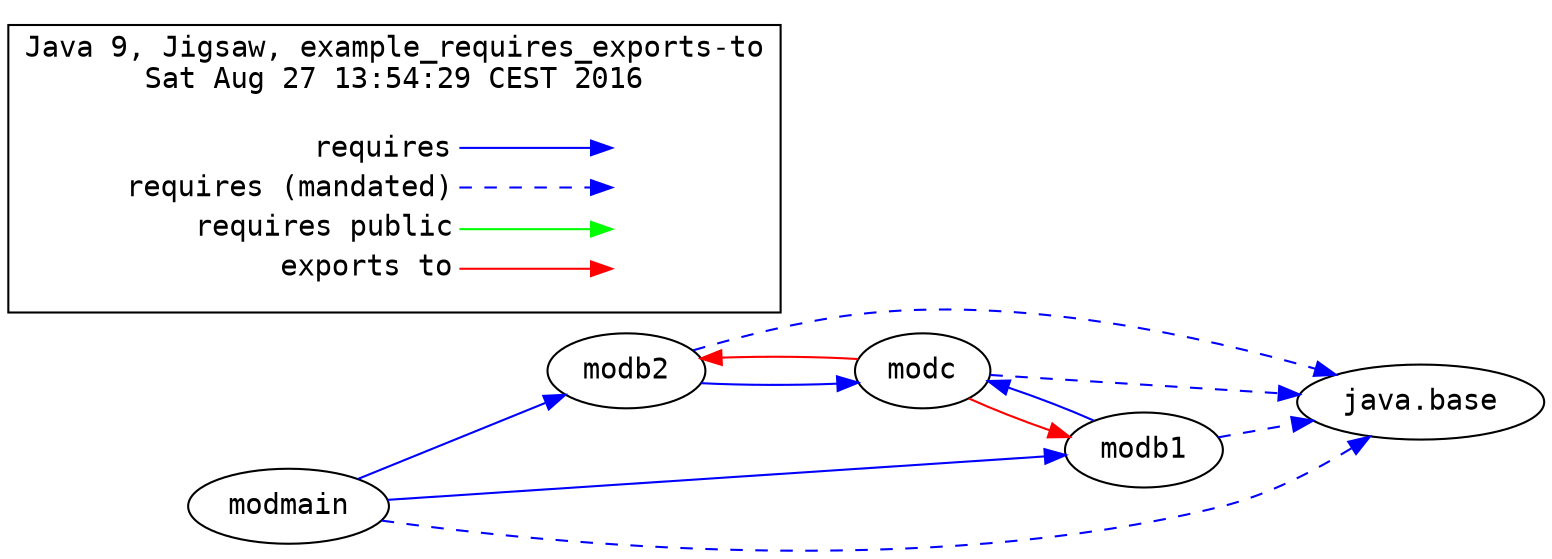 # Created by depvis.JigsawDepVisualizer on Sat Aug 27 13:54:29 CEST 2016
digraph Java9_Dependency_Visualizer {
modb2[fontname="Consolas",shape="ellipse",label="modb2"];
modc[fontname="Consolas",shape="ellipse",label="modc"];
java_base[fontname="Consolas",shape="ellipse",label="java.base"];
modb1[fontname="Consolas",shape="ellipse",label="modb1"];
modmain[fontname="Consolas",shape="ellipse",label="modmain"];
modb2 -> modc[color="#0000ff",fontname="Consolas",fontcolor="#0000ff",weight="8"]
modb2 -> java_base[color="#0000ff",fontname="Consolas",fontcolor="#0000ff",style="dashed",weight="16"]
modb1 -> modc[color="#0000ff",fontname="Consolas",fontcolor="#0000ff",weight="8"]
modb1 -> java_base[color="#0000ff",fontname="Consolas",fontcolor="#0000ff",style="dashed",weight="16"]
modmain -> modb1[color="#0000ff",fontname="Consolas",fontcolor="#0000ff",weight="8"]
modmain -> modb2[color="#0000ff",fontname="Consolas",fontcolor="#0000ff",weight="8"]
modmain -> java_base[color="#0000ff",fontname="Consolas",fontcolor="#0000ff",style="dashed",weight="16"]
modc -> java_base[color="#0000ff",fontname="Consolas",fontcolor="#0000ff",style="dashed",weight="16"]
modc -> modb2[fontname="Consolas",fontcolor="#ff0000",color="#ff0000",weight="2"]
modc -> modb1[fontname="Consolas",fontcolor="#ff0000",color="#ff0000",weight="2"]
rankdir=LR
node [shape=plaintext]
subgraph cluster_01 { 
  label = "Java 9, Jigsaw, example_requires_exports-to
Sat Aug 27 13:54:29 CEST 2016"
  fontname="Consolas"
  key [label=<<table border="0" cellpadding="2" cellspacing="0" cellborder="0">
    <tr><td align="right" port="i1">requires</td></tr>
    <tr><td align="right" port="i2">requires (mandated)</td></tr>
    <tr><td align="right" port="i3">requires public</td></tr>
    <tr><td align="right" port="i4">exports to</td></tr>
    </table>>,fontname="Consolas"]
  key2 [label=<<table border="0" cellpadding="2" cellspacing="0" cellborder="0">
    <tr><td port="i1">&nbsp;</td></tr>
    <tr><td port="i2">&nbsp;</td></tr>
    <tr><td port="i3">&nbsp;</td></tr>
    <tr><td port="i4">&nbsp;</td></tr>
    </table>>,fontname="Consolas"]
  key:i1:e -> key2:i1:w [color=BLUE]
  key:i2:e -> key2:i2:w [color=BLUE, style=dashed]
  key:i3:e -> key2:i3:w [color=GREEN]
  key:i4:e -> key2:i4:w [color=RED]
}
}
